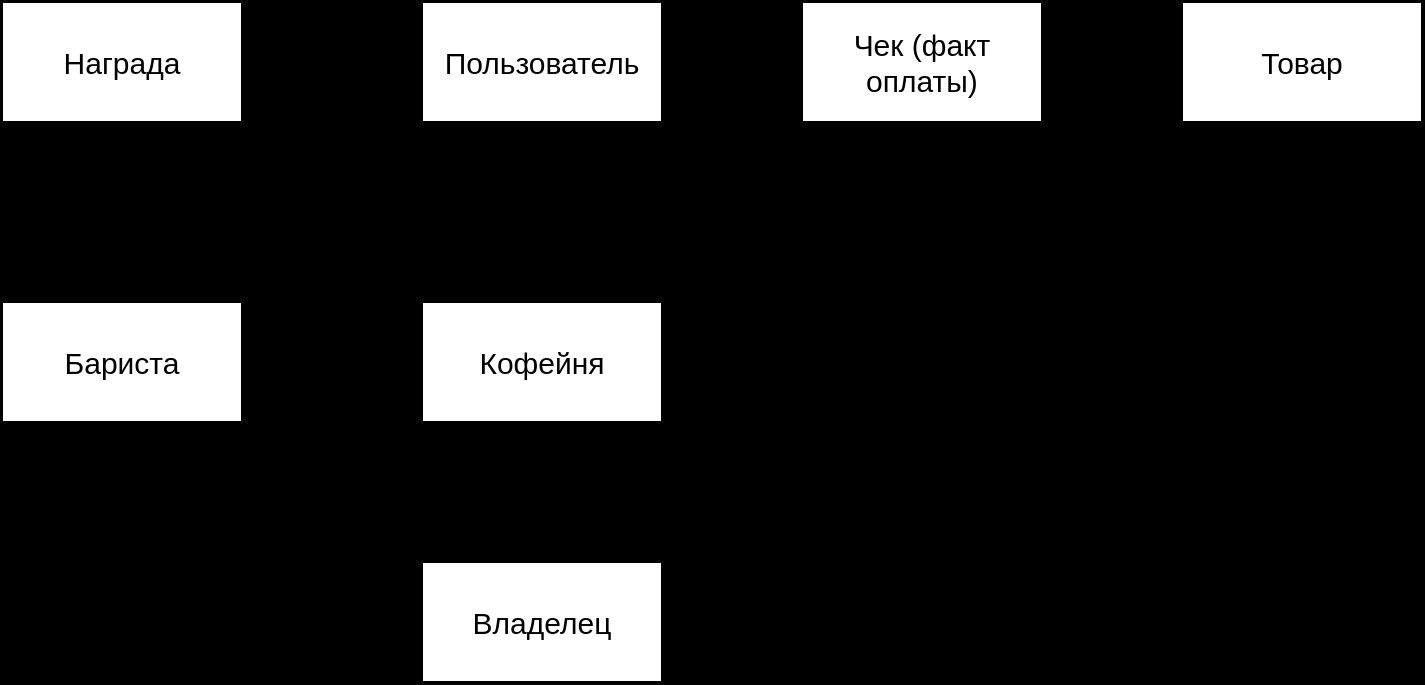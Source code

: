<mxfile version="21.5.2" type="device">
  <diagram id="R2lEEEUBdFMjLlhIrx00" name="Page-1">
    <mxGraphModel dx="1597" dy="757" grid="1" gridSize="10" guides="1" tooltips="1" connect="1" arrows="1" fold="1" page="1" pageScale="1" pageWidth="850" pageHeight="1100" background="#000000" math="0" shadow="0" extFonts="Permanent Marker^https://fonts.googleapis.com/css?family=Permanent+Marker">
      <root>
        <mxCell id="0" />
        <mxCell id="1" parent="0" />
        <mxCell id="u6c7SbDtrNOStJkiOF8Q-9" style="edgeStyle=orthogonalEdgeStyle;rounded=0;orthogonalLoop=1;jettySize=auto;html=1;entryX=0;entryY=0.5;entryDx=0;entryDy=0;endArrow=ERzeroToMany;endFill=0;startArrow=ERmandOne;startFill=0;fontSize=15;endSize=15;startSize=15;" edge="1" parent="1" source="u6c7SbDtrNOStJkiOF8Q-1" target="u6c7SbDtrNOStJkiOF8Q-3">
          <mxGeometry relative="1" as="geometry" />
        </mxCell>
        <mxCell id="u6c7SbDtrNOStJkiOF8Q-1" value="Пользователь" style="rounded=0;whiteSpace=wrap;html=1;fontSize=15;" vertex="1" parent="1">
          <mxGeometry x="280" y="100" width="120" height="60" as="geometry" />
        </mxCell>
        <mxCell id="u6c7SbDtrNOStJkiOF8Q-10" style="edgeStyle=orthogonalEdgeStyle;rounded=0;orthogonalLoop=1;jettySize=auto;html=1;entryX=0.5;entryY=1;entryDx=0;entryDy=0;endArrow=ERzeroToMany;endFill=0;startArrow=ERzeroToMany;startFill=0;fontSize=15;endSize=15;startSize=15;" edge="1" parent="1" source="u6c7SbDtrNOStJkiOF8Q-2" target="u6c7SbDtrNOStJkiOF8Q-1">
          <mxGeometry relative="1" as="geometry" />
        </mxCell>
        <mxCell id="u6c7SbDtrNOStJkiOF8Q-17" style="edgeStyle=orthogonalEdgeStyle;rounded=0;orthogonalLoop=1;jettySize=auto;html=1;exitX=1;exitY=0.75;exitDx=0;exitDy=0;entryX=0.5;entryY=1;entryDx=0;entryDy=0;endArrow=ERzeroToMany;endFill=0;startArrow=ERmandOne;startFill=0;fontSize=15;endSize=15;startSize=15;" edge="1" parent="1" source="u6c7SbDtrNOStJkiOF8Q-2" target="u6c7SbDtrNOStJkiOF8Q-7">
          <mxGeometry relative="1" as="geometry" />
        </mxCell>
        <mxCell id="u6c7SbDtrNOStJkiOF8Q-2" value="Кофейня" style="rounded=0;whiteSpace=wrap;html=1;fontSize=15;" vertex="1" parent="1">
          <mxGeometry x="280" y="250" width="120" height="60" as="geometry" />
        </mxCell>
        <mxCell id="u6c7SbDtrNOStJkiOF8Q-8" style="edgeStyle=orthogonalEdgeStyle;rounded=0;orthogonalLoop=1;jettySize=auto;html=1;entryX=0;entryY=0.5;entryDx=0;entryDy=0;endArrow=ERoneToMany;endFill=0;startArrow=ERzeroToMany;startFill=0;fontSize=15;endSize=15;startSize=15;" edge="1" parent="1" source="u6c7SbDtrNOStJkiOF8Q-3" target="u6c7SbDtrNOStJkiOF8Q-7">
          <mxGeometry relative="1" as="geometry" />
        </mxCell>
        <mxCell id="u6c7SbDtrNOStJkiOF8Q-15" style="edgeStyle=orthogonalEdgeStyle;rounded=0;orthogonalLoop=1;jettySize=auto;html=1;exitX=0.5;exitY=1;exitDx=0;exitDy=0;entryX=1;entryY=0.25;entryDx=0;entryDy=0;endArrow=ERmandOne;endFill=0;startArrow=ERzeroToMany;startFill=0;fontSize=15;endSize=15;startSize=15;" edge="1" parent="1" source="u6c7SbDtrNOStJkiOF8Q-3" target="u6c7SbDtrNOStJkiOF8Q-2">
          <mxGeometry relative="1" as="geometry" />
        </mxCell>
        <mxCell id="u6c7SbDtrNOStJkiOF8Q-3" value="Чек (факт оплаты)" style="rounded=0;whiteSpace=wrap;html=1;fontSize=15;" vertex="1" parent="1">
          <mxGeometry x="470" y="100" width="120" height="60" as="geometry" />
        </mxCell>
        <mxCell id="u6c7SbDtrNOStJkiOF8Q-11" style="edgeStyle=orthogonalEdgeStyle;rounded=0;orthogonalLoop=1;jettySize=auto;html=1;entryX=0;entryY=0.5;entryDx=0;entryDy=0;endArrow=ERzeroToOne;endFill=0;startArrow=ERzeroToMany;startFill=0;fontSize=15;endSize=15;startSize=15;" edge="1" parent="1" source="u6c7SbDtrNOStJkiOF8Q-4" target="u6c7SbDtrNOStJkiOF8Q-2">
          <mxGeometry relative="1" as="geometry" />
        </mxCell>
        <mxCell id="u6c7SbDtrNOStJkiOF8Q-4" value="Бариста" style="rounded=0;whiteSpace=wrap;html=1;fontSize=15;" vertex="1" parent="1">
          <mxGeometry x="70" y="250" width="120" height="60" as="geometry" />
        </mxCell>
        <mxCell id="u6c7SbDtrNOStJkiOF8Q-12" style="edgeStyle=orthogonalEdgeStyle;rounded=0;orthogonalLoop=1;jettySize=auto;html=1;entryX=0.5;entryY=1;entryDx=0;entryDy=0;endArrow=ERzeroToMany;endFill=0;startArrow=ERoneToMany;startFill=0;fontSize=15;endSize=15;startSize=15;" edge="1" parent="1" source="u6c7SbDtrNOStJkiOF8Q-5" target="u6c7SbDtrNOStJkiOF8Q-2">
          <mxGeometry relative="1" as="geometry" />
        </mxCell>
        <mxCell id="u6c7SbDtrNOStJkiOF8Q-5" value="Владелец" style="rounded=0;whiteSpace=wrap;html=1;fontSize=15;" vertex="1" parent="1">
          <mxGeometry x="280" y="380" width="120" height="60" as="geometry" />
        </mxCell>
        <mxCell id="u6c7SbDtrNOStJkiOF8Q-13" style="edgeStyle=orthogonalEdgeStyle;rounded=0;orthogonalLoop=1;jettySize=auto;html=1;entryX=0;entryY=0.5;entryDx=0;entryDy=0;startArrow=ERzeroToMany;startFill=0;endArrow=ERzeroToMany;endFill=0;fontSize=15;endSize=15;startSize=15;" edge="1" parent="1" source="u6c7SbDtrNOStJkiOF8Q-6" target="u6c7SbDtrNOStJkiOF8Q-1">
          <mxGeometry relative="1" as="geometry" />
        </mxCell>
        <mxCell id="u6c7SbDtrNOStJkiOF8Q-16" style="edgeStyle=orthogonalEdgeStyle;rounded=0;orthogonalLoop=1;jettySize=auto;html=1;exitX=0.5;exitY=1;exitDx=0;exitDy=0;entryX=0.25;entryY=0;entryDx=0;entryDy=0;startArrow=ERzeroToMany;startFill=0;endArrow=ERzeroToMany;endFill=0;fontSize=15;endSize=15;startSize=15;" edge="1" parent="1" source="u6c7SbDtrNOStJkiOF8Q-6" target="u6c7SbDtrNOStJkiOF8Q-2">
          <mxGeometry relative="1" as="geometry" />
        </mxCell>
        <mxCell id="u6c7SbDtrNOStJkiOF8Q-6" value="Награда" style="rounded=0;whiteSpace=wrap;html=1;fontSize=15;" vertex="1" parent="1">
          <mxGeometry x="70" y="100" width="120" height="60" as="geometry" />
        </mxCell>
        <mxCell id="u6c7SbDtrNOStJkiOF8Q-7" value="Товар" style="rounded=0;whiteSpace=wrap;html=1;fontSize=15;" vertex="1" parent="1">
          <mxGeometry x="660" y="100" width="120" height="60" as="geometry" />
        </mxCell>
      </root>
    </mxGraphModel>
  </diagram>
</mxfile>
